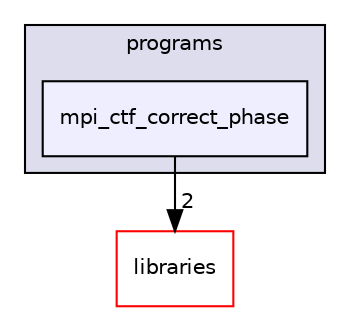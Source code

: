 digraph "xmipp/applications/programs/mpi_ctf_correct_phase" {
  compound=true
  node [ fontsize="10", fontname="Helvetica"];
  edge [ labelfontsize="10", labelfontname="Helvetica"];
  subgraph clusterdir_592b16dc4070b933e5655da2b0d20bbb {
    graph [ bgcolor="#ddddee", pencolor="black", label="programs" fontname="Helvetica", fontsize="10", URL="dir_592b16dc4070b933e5655da2b0d20bbb.html"]
  dir_2e82b11b05afed5c244bb4cee9430c99 [shape=box, label="mpi_ctf_correct_phase", style="filled", fillcolor="#eeeeff", pencolor="black", URL="dir_2e82b11b05afed5c244bb4cee9430c99.html"];
  }
  dir_29dba3f3840f20df3b04d1972e99046b [shape=box label="libraries" fillcolor="white" style="filled" color="red" URL="dir_29dba3f3840f20df3b04d1972e99046b.html"];
  dir_2e82b11b05afed5c244bb4cee9430c99->dir_29dba3f3840f20df3b04d1972e99046b [headlabel="2", labeldistance=1.5 headhref="dir_000135_000027.html"];
}
